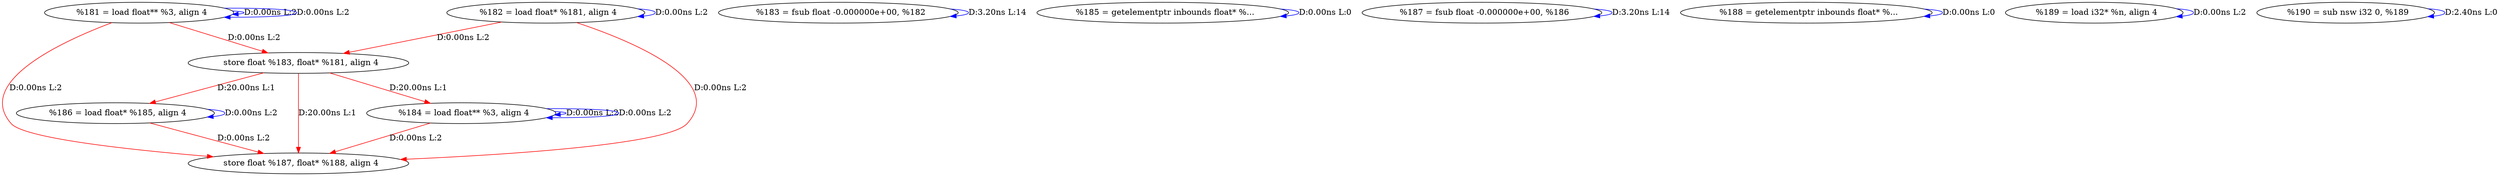digraph {
Node0x2e20e10[label="  %181 = load float** %3, align 4"];
Node0x2e20e10 -> Node0x2e20e10[label="D:0.00ns L:2",color=blue];
Node0x2e20e10 -> Node0x2e20e10[label="D:0.00ns L:2",color=blue];
Node0x2e210b0[label="  store float %183, float* %181, align 4"];
Node0x2e20e10 -> Node0x2e210b0[label="D:0.00ns L:2",color=red];
Node0x2e215f0[label="  store float %187, float* %188, align 4"];
Node0x2e20e10 -> Node0x2e215f0[label="D:0.00ns L:2",color=red];
Node0x2e20ef0[label="  %182 = load float* %181, align 4"];
Node0x2e20ef0 -> Node0x2e20ef0[label="D:0.00ns L:2",color=blue];
Node0x2e20ef0 -> Node0x2e210b0[label="D:0.00ns L:2",color=red];
Node0x2e20ef0 -> Node0x2e215f0[label="D:0.00ns L:2",color=red];
Node0x2e20fd0[label="  %183 = fsub float -0.000000e+00, %182"];
Node0x2e20fd0 -> Node0x2e20fd0[label="D:3.20ns L:14",color=blue];
Node0x2e21190[label="  %184 = load float** %3, align 4"];
Node0x2e210b0 -> Node0x2e21190[label="D:20.00ns L:1",color=red];
Node0x2e21350[label="  %186 = load float* %185, align 4"];
Node0x2e210b0 -> Node0x2e21350[label="D:20.00ns L:1",color=red];
Node0x2e210b0 -> Node0x2e215f0[label="D:20.00ns L:1",color=red];
Node0x2e21190 -> Node0x2e21190[label="D:0.00ns L:2",color=blue];
Node0x2e21190 -> Node0x2e21190[label="D:0.00ns L:2",color=blue];
Node0x2e21190 -> Node0x2e215f0[label="D:0.00ns L:2",color=red];
Node0x2e21270[label="  %185 = getelementptr inbounds float* %..."];
Node0x2e21270 -> Node0x2e21270[label="D:0.00ns L:0",color=blue];
Node0x2e21350 -> Node0x2e21350[label="D:0.00ns L:2",color=blue];
Node0x2e21350 -> Node0x2e215f0[label="D:0.00ns L:2",color=red];
Node0x2e21430[label="  %187 = fsub float -0.000000e+00, %186"];
Node0x2e21430 -> Node0x2e21430[label="D:3.20ns L:14",color=blue];
Node0x2e21510[label="  %188 = getelementptr inbounds float* %..."];
Node0x2e21510 -> Node0x2e21510[label="D:0.00ns L:0",color=blue];
Node0x2e216d0[label="  %189 = load i32* %n, align 4"];
Node0x2e216d0 -> Node0x2e216d0[label="D:0.00ns L:2",color=blue];
Node0x2e217b0[label="  %190 = sub nsw i32 0, %189"];
Node0x2e217b0 -> Node0x2e217b0[label="D:2.40ns L:0",color=blue];
}
